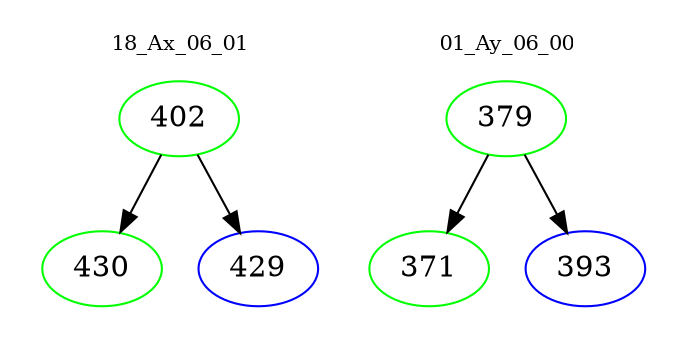 digraph{
subgraph cluster_0 {
color = white
label = "18_Ax_06_01";
fontsize=10;
T0_402 [label="402", color="green"]
T0_402 -> T0_430 [color="black"]
T0_430 [label="430", color="green"]
T0_402 -> T0_429 [color="black"]
T0_429 [label="429", color="blue"]
}
subgraph cluster_1 {
color = white
label = "01_Ay_06_00";
fontsize=10;
T1_379 [label="379", color="green"]
T1_379 -> T1_371 [color="black"]
T1_371 [label="371", color="green"]
T1_379 -> T1_393 [color="black"]
T1_393 [label="393", color="blue"]
}
}
